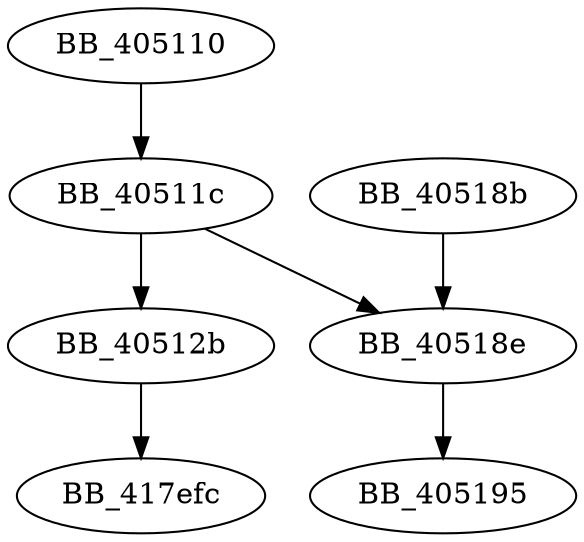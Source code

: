 DiGraph sub_405110{
BB_405110->BB_40511c
BB_40511c->BB_40512b
BB_40511c->BB_40518e
BB_40512b->BB_417efc
BB_40518b->BB_40518e
BB_40518e->BB_405195
}

